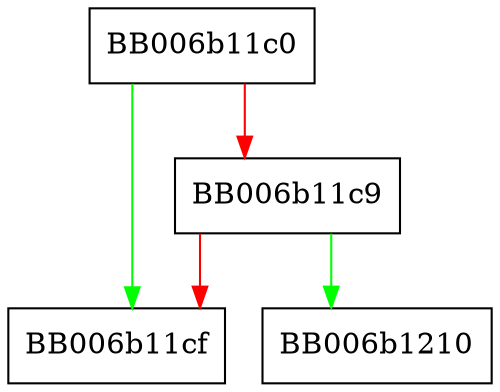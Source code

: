digraph dhx_to_SubjectPublicKeyInfo_der_encode {
  node [shape="box"];
  graph [splines=ortho];
  BB006b11c0 -> BB006b11cf [color="green"];
  BB006b11c0 -> BB006b11c9 [color="red"];
  BB006b11c9 -> BB006b1210 [color="green"];
  BB006b11c9 -> BB006b11cf [color="red"];
}